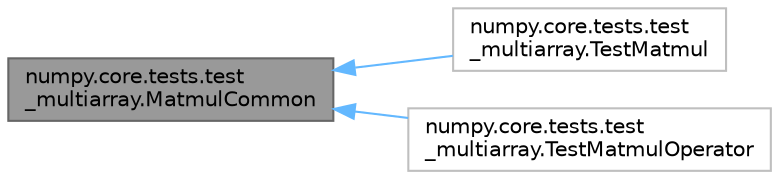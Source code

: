 digraph "numpy.core.tests.test_multiarray.MatmulCommon"
{
 // LATEX_PDF_SIZE
  bgcolor="transparent";
  edge [fontname=Helvetica,fontsize=10,labelfontname=Helvetica,labelfontsize=10];
  node [fontname=Helvetica,fontsize=10,shape=box,height=0.2,width=0.4];
  rankdir="LR";
  Node1 [id="Node000001",label="numpy.core.tests.test\l_multiarray.MatmulCommon",height=0.2,width=0.4,color="gray40", fillcolor="grey60", style="filled", fontcolor="black",tooltip=" "];
  Node1 -> Node2 [id="edge1_Node000001_Node000002",dir="back",color="steelblue1",style="solid",tooltip=" "];
  Node2 [id="Node000002",label="numpy.core.tests.test\l_multiarray.TestMatmul",height=0.2,width=0.4,color="grey75", fillcolor="white", style="filled",URL="$db/de4/classnumpy_1_1core_1_1tests_1_1test__multiarray_1_1TestMatmul.html",tooltip=" "];
  Node1 -> Node3 [id="edge2_Node000001_Node000003",dir="back",color="steelblue1",style="solid",tooltip=" "];
  Node3 [id="Node000003",label="numpy.core.tests.test\l_multiarray.TestMatmulOperator",height=0.2,width=0.4,color="grey75", fillcolor="white", style="filled",URL="$d7/db4/classnumpy_1_1core_1_1tests_1_1test__multiarray_1_1TestMatmulOperator.html",tooltip=" "];
}
